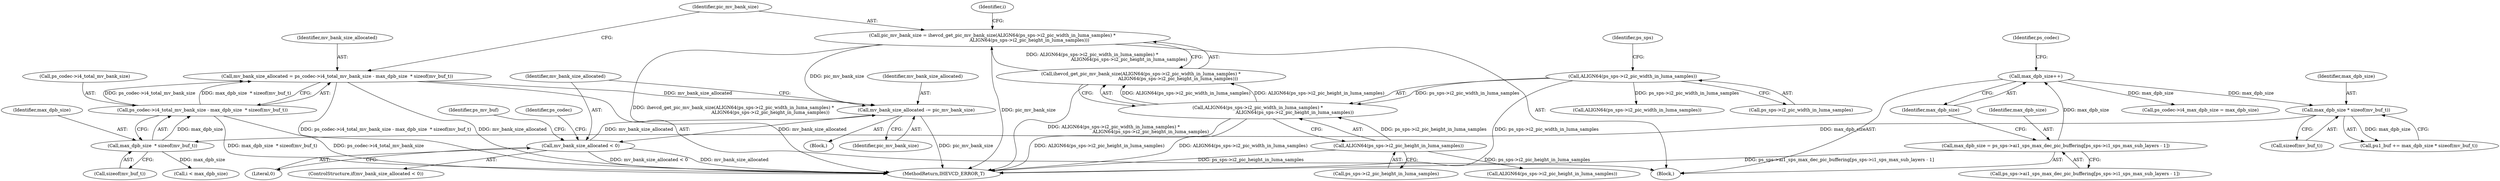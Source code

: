 digraph "0_Android_913d9e8d93d6b81bb8eac3fc2c1426651f5b259d_1@API" {
"1000229" [label="(Call,mv_bank_size_allocated -= pic_mv_bank_size)"];
"1000178" [label="(Call,pic_mv_bank_size = ihevcd_get_pic_mv_bank_size(ALIGN64(ps_sps->i2_pic_width_in_luma_samples) *\n                                                   ALIGN64(ps_sps->i2_pic_height_in_luma_samples)))"];
"1000180" [label="(Call,ihevcd_get_pic_mv_bank_size(ALIGN64(ps_sps->i2_pic_width_in_luma_samples) *\n                                                   ALIGN64(ps_sps->i2_pic_height_in_luma_samples)))"];
"1000181" [label="(Call,ALIGN64(ps_sps->i2_pic_width_in_luma_samples) *\n                                                   ALIGN64(ps_sps->i2_pic_height_in_luma_samples))"];
"1000182" [label="(Call,ALIGN64(ps_sps->i2_pic_width_in_luma_samples))"];
"1000186" [label="(Call,ALIGN64(ps_sps->i2_pic_height_in_luma_samples))"];
"1000168" [label="(Call,mv_bank_size_allocated = ps_codec->i4_total_mv_bank_size - max_dpb_size  * sizeof(mv_buf_t))"];
"1000170" [label="(Call,ps_codec->i4_total_mv_bank_size - max_dpb_size  * sizeof(mv_buf_t))"];
"1000174" [label="(Call,max_dpb_size  * sizeof(mv_buf_t))"];
"1000159" [label="(Call,max_dpb_size * sizeof(mv_buf_t))"];
"1000138" [label="(Call,max_dpb_size++)"];
"1000127" [label="(Call,max_dpb_size = ps_sps->ai1_sps_max_dec_pic_buffering[ps_sps->i1_sps_max_sub_layers - 1])"];
"1000233" [label="(Call,mv_bank_size_allocated < 0)"];
"1000229" [label="(Call,mv_bank_size_allocated -= pic_mv_bank_size)"];
"1000234" [label="(Identifier,mv_bank_size_allocated)"];
"1000171" [label="(Call,ps_codec->i4_total_mv_bank_size)"];
"1000176" [label="(Call,sizeof(mv_buf_t))"];
"1000211" [label="(Call,ALIGN64(ps_sps->i2_pic_height_in_luma_samples))"];
"1000160" [label="(Identifier,max_dpb_size)"];
"1000248" [label="(Identifier,ps_mv_buf)"];
"1000324" [label="(MethodReturn,IHEVCD_ERROR_T)"];
"1000129" [label="(Call,ps_sps->ai1_sps_max_dec_pic_buffering[ps_sps->i1_sps_max_sub_layers - 1])"];
"1000233" [label="(Call,mv_bank_size_allocated < 0)"];
"1000229" [label="(Call,mv_bank_size_allocated -= pic_mv_bank_size)"];
"1000180" [label="(Call,ihevcd_get_pic_mv_bank_size(ALIGN64(ps_sps->i2_pic_width_in_luma_samples) *\n                                                   ALIGN64(ps_sps->i2_pic_height_in_luma_samples)))"];
"1000127" [label="(Call,max_dpb_size = ps_sps->ai1_sps_max_dec_pic_buffering[ps_sps->i1_sps_max_sub_layers - 1])"];
"1000232" [label="(ControlStructure,if(mv_bank_size_allocated < 0))"];
"1000175" [label="(Identifier,max_dpb_size)"];
"1000192" [label="(Identifier,i)"];
"1000178" [label="(Call,pic_mv_bank_size = ihevcd_get_pic_mv_bank_size(ALIGN64(ps_sps->i2_pic_width_in_luma_samples) *\n                                                   ALIGN64(ps_sps->i2_pic_height_in_luma_samples)))"];
"1000231" [label="(Identifier,pic_mv_bank_size)"];
"1000194" [label="(Call,i < max_dpb_size)"];
"1000157" [label="(Call,pu1_buf += max_dpb_size * sizeof(mv_buf_t))"];
"1000139" [label="(Identifier,max_dpb_size)"];
"1000182" [label="(Call,ALIGN64(ps_sps->i2_pic_width_in_luma_samples))"];
"1000159" [label="(Call,max_dpb_size * sizeof(mv_buf_t))"];
"1000170" [label="(Call,ps_codec->i4_total_mv_bank_size - max_dpb_size  * sizeof(mv_buf_t))"];
"1000161" [label="(Call,sizeof(mv_buf_t))"];
"1000186" [label="(Call,ALIGN64(ps_sps->i2_pic_height_in_luma_samples))"];
"1000168" [label="(Call,mv_bank_size_allocated = ps_codec->i4_total_mv_bank_size - max_dpb_size  * sizeof(mv_buf_t))"];
"1000188" [label="(Identifier,ps_sps)"];
"1000187" [label="(Call,ps_sps->i2_pic_height_in_luma_samples)"];
"1000106" [label="(Block,)"];
"1000128" [label="(Identifier,max_dpb_size)"];
"1000183" [label="(Call,ps_sps->i2_pic_width_in_luma_samples)"];
"1000179" [label="(Identifier,pic_mv_bank_size)"];
"1000199" [label="(Block,)"];
"1000138" [label="(Call,max_dpb_size++)"];
"1000230" [label="(Identifier,mv_bank_size_allocated)"];
"1000169" [label="(Identifier,mv_bank_size_allocated)"];
"1000140" [label="(Call,ps_codec->i4_max_dpb_size = max_dpb_size)"];
"1000240" [label="(Identifier,ps_codec)"];
"1000142" [label="(Identifier,ps_codec)"];
"1000235" [label="(Literal,0)"];
"1000181" [label="(Call,ALIGN64(ps_sps->i2_pic_width_in_luma_samples) *\n                                                   ALIGN64(ps_sps->i2_pic_height_in_luma_samples))"];
"1000207" [label="(Call,ALIGN64(ps_sps->i2_pic_width_in_luma_samples))"];
"1000174" [label="(Call,max_dpb_size  * sizeof(mv_buf_t))"];
"1000229" -> "1000199"  [label="AST: "];
"1000229" -> "1000231"  [label="CFG: "];
"1000230" -> "1000229"  [label="AST: "];
"1000231" -> "1000229"  [label="AST: "];
"1000234" -> "1000229"  [label="CFG: "];
"1000229" -> "1000324"  [label="DDG: pic_mv_bank_size"];
"1000178" -> "1000229"  [label="DDG: pic_mv_bank_size"];
"1000168" -> "1000229"  [label="DDG: mv_bank_size_allocated"];
"1000233" -> "1000229"  [label="DDG: mv_bank_size_allocated"];
"1000229" -> "1000233"  [label="DDG: mv_bank_size_allocated"];
"1000178" -> "1000106"  [label="AST: "];
"1000178" -> "1000180"  [label="CFG: "];
"1000179" -> "1000178"  [label="AST: "];
"1000180" -> "1000178"  [label="AST: "];
"1000192" -> "1000178"  [label="CFG: "];
"1000178" -> "1000324"  [label="DDG: pic_mv_bank_size"];
"1000178" -> "1000324"  [label="DDG: ihevcd_get_pic_mv_bank_size(ALIGN64(ps_sps->i2_pic_width_in_luma_samples) *\n                                                   ALIGN64(ps_sps->i2_pic_height_in_luma_samples))"];
"1000180" -> "1000178"  [label="DDG: ALIGN64(ps_sps->i2_pic_width_in_luma_samples) *\n                                                   ALIGN64(ps_sps->i2_pic_height_in_luma_samples)"];
"1000180" -> "1000181"  [label="CFG: "];
"1000181" -> "1000180"  [label="AST: "];
"1000180" -> "1000324"  [label="DDG: ALIGN64(ps_sps->i2_pic_width_in_luma_samples) *\n                                                   ALIGN64(ps_sps->i2_pic_height_in_luma_samples)"];
"1000181" -> "1000180"  [label="DDG: ALIGN64(ps_sps->i2_pic_width_in_luma_samples)"];
"1000181" -> "1000180"  [label="DDG: ALIGN64(ps_sps->i2_pic_height_in_luma_samples)"];
"1000181" -> "1000186"  [label="CFG: "];
"1000182" -> "1000181"  [label="AST: "];
"1000186" -> "1000181"  [label="AST: "];
"1000181" -> "1000324"  [label="DDG: ALIGN64(ps_sps->i2_pic_width_in_luma_samples)"];
"1000181" -> "1000324"  [label="DDG: ALIGN64(ps_sps->i2_pic_height_in_luma_samples)"];
"1000182" -> "1000181"  [label="DDG: ps_sps->i2_pic_width_in_luma_samples"];
"1000186" -> "1000181"  [label="DDG: ps_sps->i2_pic_height_in_luma_samples"];
"1000182" -> "1000183"  [label="CFG: "];
"1000183" -> "1000182"  [label="AST: "];
"1000188" -> "1000182"  [label="CFG: "];
"1000182" -> "1000324"  [label="DDG: ps_sps->i2_pic_width_in_luma_samples"];
"1000182" -> "1000207"  [label="DDG: ps_sps->i2_pic_width_in_luma_samples"];
"1000186" -> "1000187"  [label="CFG: "];
"1000187" -> "1000186"  [label="AST: "];
"1000186" -> "1000324"  [label="DDG: ps_sps->i2_pic_height_in_luma_samples"];
"1000186" -> "1000211"  [label="DDG: ps_sps->i2_pic_height_in_luma_samples"];
"1000168" -> "1000106"  [label="AST: "];
"1000168" -> "1000170"  [label="CFG: "];
"1000169" -> "1000168"  [label="AST: "];
"1000170" -> "1000168"  [label="AST: "];
"1000179" -> "1000168"  [label="CFG: "];
"1000168" -> "1000324"  [label="DDG: mv_bank_size_allocated"];
"1000168" -> "1000324"  [label="DDG: ps_codec->i4_total_mv_bank_size - max_dpb_size  * sizeof(mv_buf_t)"];
"1000170" -> "1000168"  [label="DDG: ps_codec->i4_total_mv_bank_size"];
"1000170" -> "1000168"  [label="DDG: max_dpb_size  * sizeof(mv_buf_t)"];
"1000170" -> "1000174"  [label="CFG: "];
"1000171" -> "1000170"  [label="AST: "];
"1000174" -> "1000170"  [label="AST: "];
"1000170" -> "1000324"  [label="DDG: ps_codec->i4_total_mv_bank_size"];
"1000170" -> "1000324"  [label="DDG: max_dpb_size  * sizeof(mv_buf_t)"];
"1000174" -> "1000170"  [label="DDG: max_dpb_size"];
"1000174" -> "1000176"  [label="CFG: "];
"1000175" -> "1000174"  [label="AST: "];
"1000176" -> "1000174"  [label="AST: "];
"1000159" -> "1000174"  [label="DDG: max_dpb_size"];
"1000174" -> "1000194"  [label="DDG: max_dpb_size"];
"1000159" -> "1000157"  [label="AST: "];
"1000159" -> "1000161"  [label="CFG: "];
"1000160" -> "1000159"  [label="AST: "];
"1000161" -> "1000159"  [label="AST: "];
"1000157" -> "1000159"  [label="CFG: "];
"1000159" -> "1000157"  [label="DDG: max_dpb_size"];
"1000138" -> "1000159"  [label="DDG: max_dpb_size"];
"1000138" -> "1000106"  [label="AST: "];
"1000138" -> "1000139"  [label="CFG: "];
"1000139" -> "1000138"  [label="AST: "];
"1000142" -> "1000138"  [label="CFG: "];
"1000127" -> "1000138"  [label="DDG: max_dpb_size"];
"1000138" -> "1000140"  [label="DDG: max_dpb_size"];
"1000127" -> "1000106"  [label="AST: "];
"1000127" -> "1000129"  [label="CFG: "];
"1000128" -> "1000127"  [label="AST: "];
"1000129" -> "1000127"  [label="AST: "];
"1000139" -> "1000127"  [label="CFG: "];
"1000127" -> "1000324"  [label="DDG: ps_sps->ai1_sps_max_dec_pic_buffering[ps_sps->i1_sps_max_sub_layers - 1]"];
"1000233" -> "1000232"  [label="AST: "];
"1000233" -> "1000235"  [label="CFG: "];
"1000234" -> "1000233"  [label="AST: "];
"1000235" -> "1000233"  [label="AST: "];
"1000240" -> "1000233"  [label="CFG: "];
"1000248" -> "1000233"  [label="CFG: "];
"1000233" -> "1000324"  [label="DDG: mv_bank_size_allocated < 0"];
"1000233" -> "1000324"  [label="DDG: mv_bank_size_allocated"];
}
